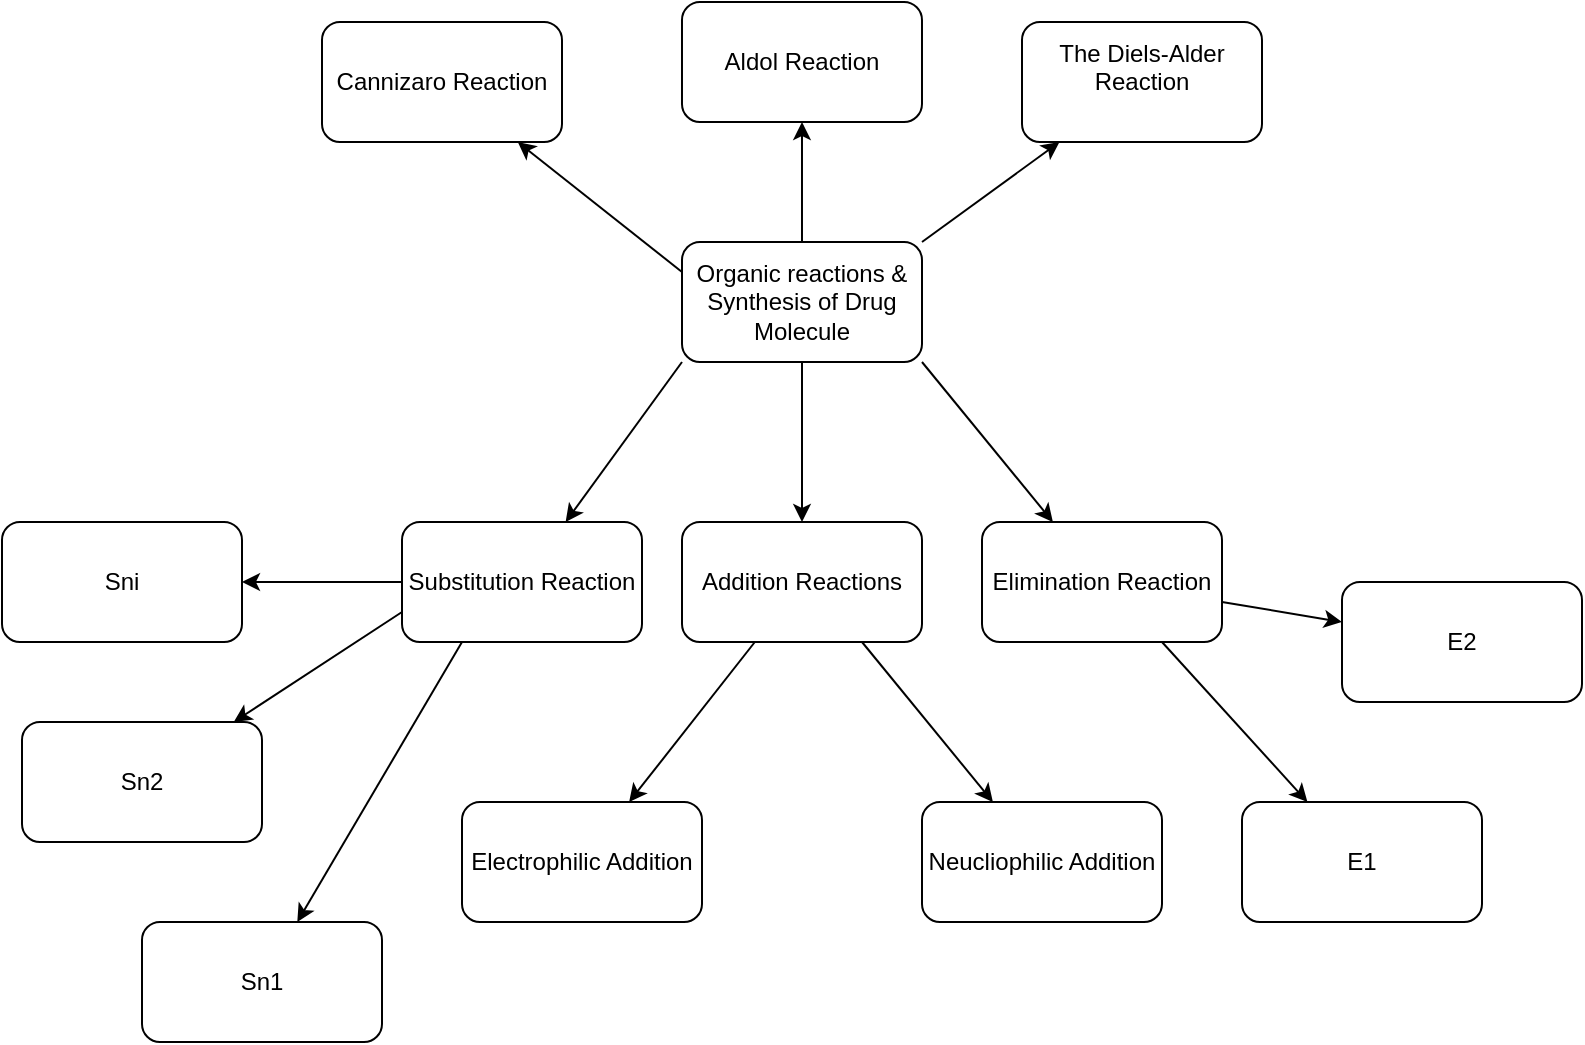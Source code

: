 <mxfile>
    <diagram id="ygI1Cta7V-Et8Qb0IAWq" name="Page-1">
        <mxGraphModel dx="1675" dy="712" grid="1" gridSize="10" guides="1" tooltips="1" connect="1" arrows="1" fold="1" page="1" pageScale="1" pageWidth="850" pageHeight="1100" math="0" shadow="0">
            <root>
                <mxCell id="0"/>
                <mxCell id="1" parent="0"/>
                <mxCell id="4" value="" style="edgeStyle=none;html=1;" edge="1" parent="1" source="2" target="3">
                    <mxGeometry relative="1" as="geometry"/>
                </mxCell>
                <mxCell id="7" style="edgeStyle=none;html=1;" edge="1" parent="1">
                    <mxGeometry relative="1" as="geometry">
                        <mxPoint x="301.818" y="430" as="targetPoint"/>
                        <mxPoint x="360" y="350" as="sourcePoint"/>
                    </mxGeometry>
                </mxCell>
                <mxCell id="9" style="edgeStyle=none;html=1;exitX=1;exitY=1;exitDx=0;exitDy=0;" edge="1" parent="1" source="2" target="10">
                    <mxGeometry relative="1" as="geometry">
                        <mxPoint x="570" y="430" as="targetPoint"/>
                    </mxGeometry>
                </mxCell>
                <mxCell id="26" style="edgeStyle=none;html=1;exitX=0;exitY=0.25;exitDx=0;exitDy=0;" edge="1" parent="1" source="2" target="27">
                    <mxGeometry relative="1" as="geometry">
                        <mxPoint x="240" y="260.0" as="targetPoint"/>
                    </mxGeometry>
                </mxCell>
                <mxCell id="28" style="edgeStyle=none;html=1;exitX=0.5;exitY=0;exitDx=0;exitDy=0;" edge="1" parent="1" source="2" target="29">
                    <mxGeometry relative="1" as="geometry">
                        <mxPoint x="419.615" y="230.0" as="targetPoint"/>
                    </mxGeometry>
                </mxCell>
                <mxCell id="30" style="edgeStyle=none;html=1;exitX=1;exitY=0;exitDx=0;exitDy=0;" edge="1" parent="1" source="2" target="31">
                    <mxGeometry relative="1" as="geometry">
                        <mxPoint x="560" y="240.0" as="targetPoint"/>
                    </mxGeometry>
                </mxCell>
                <mxCell id="2" value="Organic reactions &amp;amp; Synthesis of Drug Molecule" style="rounded=1;whiteSpace=wrap;html=1;" vertex="1" parent="1">
                    <mxGeometry x="360" y="290" width="120" height="60" as="geometry"/>
                </mxCell>
                <mxCell id="13" value="" style="edgeStyle=none;html=1;" edge="1" parent="1" source="3" target="12">
                    <mxGeometry relative="1" as="geometry"/>
                </mxCell>
                <mxCell id="14" style="edgeStyle=none;html=1;exitX=0.75;exitY=1;exitDx=0;exitDy=0;" edge="1" parent="1" source="3" target="15">
                    <mxGeometry relative="1" as="geometry">
                        <mxPoint x="520" y="570" as="targetPoint"/>
                    </mxGeometry>
                </mxCell>
                <mxCell id="3" value="Addition Reactions" style="whiteSpace=wrap;html=1;rounded=1;" vertex="1" parent="1">
                    <mxGeometry x="360" y="430" width="120" height="60" as="geometry"/>
                </mxCell>
                <mxCell id="22" style="edgeStyle=none;html=1;exitX=0.75;exitY=1;exitDx=0;exitDy=0;" edge="1" parent="1" source="10" target="23">
                    <mxGeometry relative="1" as="geometry">
                        <mxPoint x="680" y="580" as="targetPoint"/>
                    </mxGeometry>
                </mxCell>
                <mxCell id="25" value="" style="edgeStyle=none;html=1;" edge="1" parent="1" source="10" target="24">
                    <mxGeometry relative="1" as="geometry"/>
                </mxCell>
                <mxCell id="10" value="Elimination Reaction" style="rounded=1;whiteSpace=wrap;html=1;" vertex="1" parent="1">
                    <mxGeometry x="510" y="430" width="120" height="60" as="geometry"/>
                </mxCell>
                <mxCell id="16" style="edgeStyle=none;html=1;exitX=0.25;exitY=1;exitDx=0;exitDy=0;" edge="1" parent="1" source="11" target="17">
                    <mxGeometry relative="1" as="geometry">
                        <mxPoint x="150" y="650" as="targetPoint"/>
                    </mxGeometry>
                </mxCell>
                <mxCell id="18" style="edgeStyle=none;html=1;exitX=0;exitY=0.75;exitDx=0;exitDy=0;" edge="1" parent="1" source="11" target="19">
                    <mxGeometry relative="1" as="geometry">
                        <mxPoint x="120" y="540" as="targetPoint"/>
                    </mxGeometry>
                </mxCell>
                <mxCell id="21" value="" style="edgeStyle=none;html=1;" edge="1" parent="1" source="11" target="20">
                    <mxGeometry relative="1" as="geometry"/>
                </mxCell>
                <mxCell id="11" value="Substitution Reaction" style="rounded=1;whiteSpace=wrap;html=1;" vertex="1" parent="1">
                    <mxGeometry x="220" y="430" width="120" height="60" as="geometry"/>
                </mxCell>
                <mxCell id="12" value="Electrophilic Addition" style="rounded=1;whiteSpace=wrap;html=1;" vertex="1" parent="1">
                    <mxGeometry x="250" y="570" width="120" height="60" as="geometry"/>
                </mxCell>
                <mxCell id="15" value="Neucliophilic Addition" style="rounded=1;whiteSpace=wrap;html=1;" vertex="1" parent="1">
                    <mxGeometry x="480" y="570" width="120" height="60" as="geometry"/>
                </mxCell>
                <mxCell id="17" value="Sn1" style="rounded=1;whiteSpace=wrap;html=1;" vertex="1" parent="1">
                    <mxGeometry x="90" y="630" width="120" height="60" as="geometry"/>
                </mxCell>
                <mxCell id="19" value="Sn2" style="rounded=1;whiteSpace=wrap;html=1;" vertex="1" parent="1">
                    <mxGeometry x="30" y="530" width="120" height="60" as="geometry"/>
                </mxCell>
                <mxCell id="20" value="Sni" style="whiteSpace=wrap;html=1;rounded=1;" vertex="1" parent="1">
                    <mxGeometry x="20" y="430" width="120" height="60" as="geometry"/>
                </mxCell>
                <mxCell id="23" value="E1" style="rounded=1;whiteSpace=wrap;html=1;" vertex="1" parent="1">
                    <mxGeometry x="640" y="570" width="120" height="60" as="geometry"/>
                </mxCell>
                <mxCell id="24" value="E2" style="whiteSpace=wrap;html=1;rounded=1;" vertex="1" parent="1">
                    <mxGeometry x="690" y="460" width="120" height="60" as="geometry"/>
                </mxCell>
                <mxCell id="27" value="Cannizaro Reaction" style="rounded=1;whiteSpace=wrap;html=1;" vertex="1" parent="1">
                    <mxGeometry x="180" y="180.0" width="120" height="60" as="geometry"/>
                </mxCell>
                <mxCell id="29" value="Aldol Reaction" style="rounded=1;whiteSpace=wrap;html=1;" vertex="1" parent="1">
                    <mxGeometry x="359.995" y="170.0" width="120" height="60" as="geometry"/>
                </mxCell>
                <mxCell id="31" value="&#10;The Diels-Alder Reaction&#10;&#10;" style="rounded=1;whiteSpace=wrap;html=1;" vertex="1" parent="1">
                    <mxGeometry x="530" y="180.0" width="120" height="60" as="geometry"/>
                </mxCell>
            </root>
        </mxGraphModel>
    </diagram>
</mxfile>